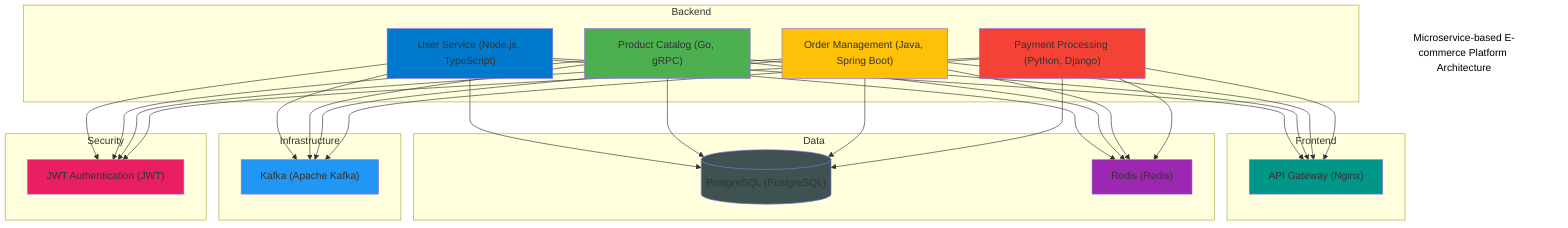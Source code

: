 flowchart TD
    title["Microservice-based E-commerce Platform Architecture"]
    subgraph frontend["Frontend"]
        api_gateway
    end
    subgraph backend["Backend"]
        user_service
        product_catalog
        order_management
        payment_processing
    end
    subgraph data["Data"]
        postgres_db
        redis_cache
    end
    subgraph infrastructure["Infrastructure"]
        api_gateway
        kafka_mq
    end
    subgraph security["Security"]
        jwt_auth
    end
    user_service["User Service (Node.js, TypeScript)"]
    product_catalog["Product Catalog (Go, gRPC)"]
    order_management["Order Management (Java, Spring Boot)"]
    payment_processing["Payment Processing (Python, Django)"]
    postgres_db[("PostgreSQL (PostgreSQL)")]
    redis_cache["Redis (Redis)"]
    kafka_mq["Kafka (Apache Kafka)"]
    api_gateway["API Gateway (Nginx)"]
    jwt_auth["JWT Authentication (JWT)"]
    user_service --> api_gateway
    product_catalog --> api_gateway
    order_management --> api_gateway
    payment_processing --> api_gateway
    user_service --> postgres_db
    product_catalog --> postgres_db
    order_management --> postgres_db
    payment_processing --> postgres_db
    user_service --> redis_cache
    product_catalog --> redis_cache
    order_management --> redis_cache
    payment_processing --> redis_cache
    user_service --> jwt_auth
    product_catalog --> jwt_auth
    order_management --> jwt_auth
    payment_processing --> jwt_auth
    user_service --> kafka_mq
    product_catalog --> kafka_mq
    order_management --> kafka_mq
    payment_processing --> kafka_mq
    style user_service fill:#007ACC,stroke:solid
    style product_catalog fill:#4CAF50,stroke:solid
    style order_management fill:#FFC107,stroke:solid
    style payment_processing fill:#F44336,stroke:solid
    style postgres_db fill:#3E5252,stroke:dashed
    style redis_cache fill:#9C27B0,stroke:dotted
    style kafka_mq fill:#2196F3,stroke:solid
    style api_gateway fill:#009688,stroke:solid
    style jwt_auth fill:#E91E63,stroke:solid
    style title fill:#FFFFFF,stroke:#FFFFFF,color:#000000,font-size:16px